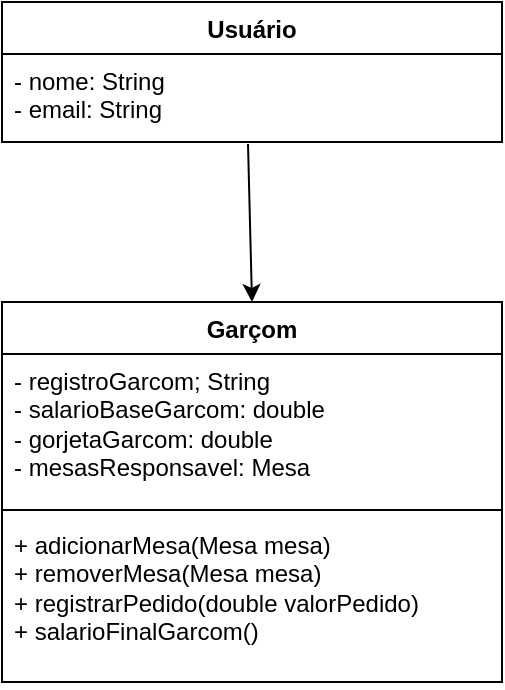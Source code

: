 <mxfile version="24.7.12">
  <diagram name="Página-1" id="W16bifGhVy9LFTYfN1EQ">
    <mxGraphModel dx="1194" dy="744" grid="1" gridSize="10" guides="1" tooltips="1" connect="1" arrows="1" fold="1" page="1" pageScale="1" pageWidth="827" pageHeight="1169" math="0" shadow="0">
      <root>
        <mxCell id="0" />
        <mxCell id="1" parent="0" />
        <mxCell id="tFPMuf3vBHrixNiArkSx-1" value="Garçom" style="swimlane;fontStyle=1;align=center;verticalAlign=top;childLayout=stackLayout;horizontal=1;startSize=26;horizontalStack=0;resizeParent=1;resizeParentMax=0;resizeLast=0;collapsible=1;marginBottom=0;whiteSpace=wrap;html=1;" vertex="1" parent="1">
          <mxGeometry x="289" y="300" width="250" height="190" as="geometry" />
        </mxCell>
        <mxCell id="tFPMuf3vBHrixNiArkSx-2" value="- registroGarcom; String&lt;div&gt;- salarioBaseGarcom: double&lt;/div&gt;&lt;div&gt;- gorjetaGarcom: double&amp;nbsp;&lt;/div&gt;&lt;div&gt;- mesasResponsavel: Mesa&lt;/div&gt;" style="text;strokeColor=none;fillColor=none;align=left;verticalAlign=top;spacingLeft=4;spacingRight=4;overflow=hidden;rotatable=0;points=[[0,0.5],[1,0.5]];portConstraint=eastwest;whiteSpace=wrap;html=1;" vertex="1" parent="tFPMuf3vBHrixNiArkSx-1">
          <mxGeometry y="26" width="250" height="74" as="geometry" />
        </mxCell>
        <mxCell id="tFPMuf3vBHrixNiArkSx-3" value="" style="line;strokeWidth=1;fillColor=none;align=left;verticalAlign=middle;spacingTop=-1;spacingLeft=3;spacingRight=3;rotatable=0;labelPosition=right;points=[];portConstraint=eastwest;strokeColor=inherit;" vertex="1" parent="tFPMuf3vBHrixNiArkSx-1">
          <mxGeometry y="100" width="250" height="8" as="geometry" />
        </mxCell>
        <mxCell id="tFPMuf3vBHrixNiArkSx-4" value="+ adicionarMesa(Mesa mesa)&lt;div&gt;+ removerMesa(Mesa mesa)&lt;/div&gt;&lt;div&gt;+ registrarPedido(double valorPedido)&lt;/div&gt;&lt;div&gt;+ salarioFinalGarcom()&lt;/div&gt;" style="text;strokeColor=none;fillColor=none;align=left;verticalAlign=top;spacingLeft=4;spacingRight=4;overflow=hidden;rotatable=0;points=[[0,0.5],[1,0.5]];portConstraint=eastwest;whiteSpace=wrap;html=1;" vertex="1" parent="tFPMuf3vBHrixNiArkSx-1">
          <mxGeometry y="108" width="250" height="82" as="geometry" />
        </mxCell>
        <mxCell id="tFPMuf3vBHrixNiArkSx-5" value="Usuário" style="swimlane;fontStyle=1;align=center;verticalAlign=top;childLayout=stackLayout;horizontal=1;startSize=26;horizontalStack=0;resizeParent=1;resizeParentMax=0;resizeLast=0;collapsible=1;marginBottom=0;whiteSpace=wrap;html=1;" vertex="1" parent="1">
          <mxGeometry x="289" y="150" width="250" height="70" as="geometry" />
        </mxCell>
        <mxCell id="tFPMuf3vBHrixNiArkSx-6" value="- nome: String&lt;div&gt;- email: String&lt;/div&gt;&lt;div&gt;&lt;br&gt;&lt;/div&gt;" style="text;strokeColor=none;fillColor=none;align=left;verticalAlign=top;spacingLeft=4;spacingRight=4;overflow=hidden;rotatable=0;points=[[0,0.5],[1,0.5]];portConstraint=eastwest;whiteSpace=wrap;html=1;" vertex="1" parent="tFPMuf3vBHrixNiArkSx-5">
          <mxGeometry y="26" width="250" height="44" as="geometry" />
        </mxCell>
        <mxCell id="tFPMuf3vBHrixNiArkSx-9" value="" style="endArrow=classic;html=1;rounded=0;exitX=0.492;exitY=1.023;exitDx=0;exitDy=0;exitPerimeter=0;entryX=0.5;entryY=0;entryDx=0;entryDy=0;" edge="1" parent="1" source="tFPMuf3vBHrixNiArkSx-6" target="tFPMuf3vBHrixNiArkSx-1">
          <mxGeometry width="50" height="50" relative="1" as="geometry">
            <mxPoint x="390" y="410" as="sourcePoint" />
            <mxPoint x="440" y="270" as="targetPoint" />
          </mxGeometry>
        </mxCell>
      </root>
    </mxGraphModel>
  </diagram>
</mxfile>
